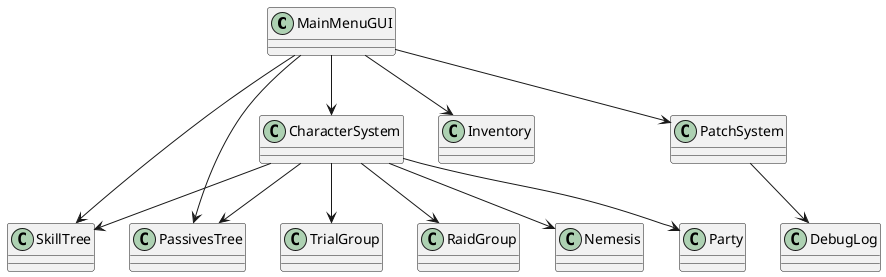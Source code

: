 @startuml
' UML for core systems (simplified)
class MainMenuGUI
class CharacterSystem
class Inventory
class SkillTree
class PassivesTree
class Party
class TrialGroup
class RaidGroup
class Nemesis
class PatchSystem
class DebugLog

MainMenuGUI --> CharacterSystem
MainMenuGUI --> Inventory
MainMenuGUI --> SkillTree
MainMenuGUI --> PassivesTree
MainMenuGUI --> PatchSystem
PatchSystem --> DebugLog
CharacterSystem --> Party
CharacterSystem --> TrialGroup
CharacterSystem --> RaidGroup
CharacterSystem --> Nemesis
CharacterSystem --> SkillTree
CharacterSystem --> PassivesTree

@enduml

